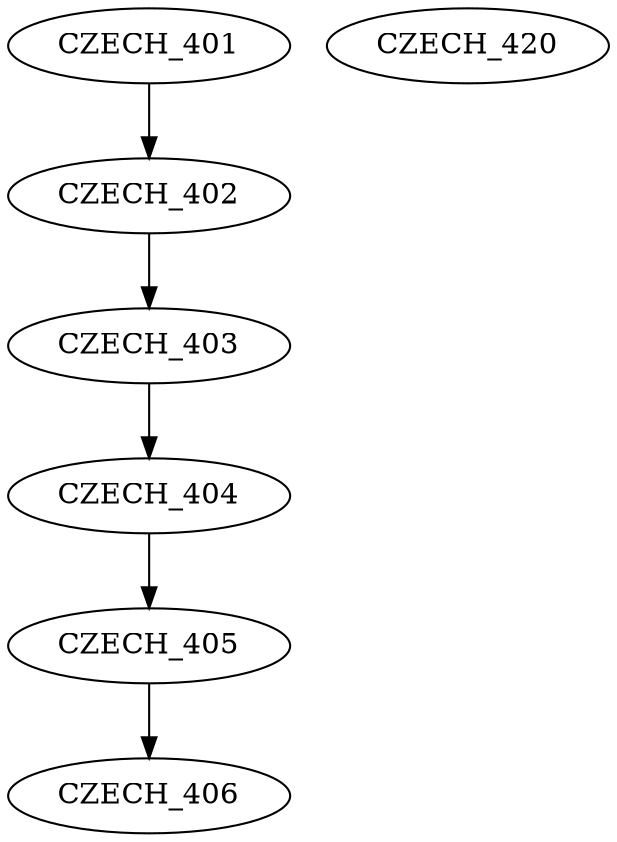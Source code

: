 digraph G {
    CZECH_401;
    edge [color=black];
    CZECH_401 -> CZECH_402;
    edge [color=black];
    CZECH_402 -> CZECH_403;
    edge [color=black];
    CZECH_403 -> CZECH_404;
    edge [color=black];
    CZECH_404 -> CZECH_405;
    edge [color=black];
    CZECH_405 -> CZECH_406;
    CZECH_420;
}
